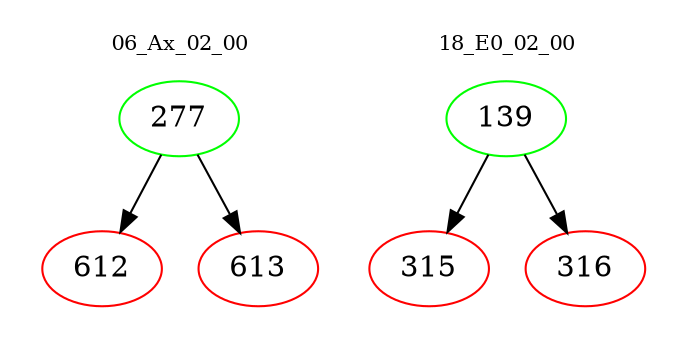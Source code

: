 digraph{
subgraph cluster_0 {
color = white
label = "06_Ax_02_00";
fontsize=10;
T0_277 [label="277", color="green"]
T0_277 -> T0_612 [color="black"]
T0_612 [label="612", color="red"]
T0_277 -> T0_613 [color="black"]
T0_613 [label="613", color="red"]
}
subgraph cluster_1 {
color = white
label = "18_E0_02_00";
fontsize=10;
T1_139 [label="139", color="green"]
T1_139 -> T1_315 [color="black"]
T1_315 [label="315", color="red"]
T1_139 -> T1_316 [color="black"]
T1_316 [label="316", color="red"]
}
}
